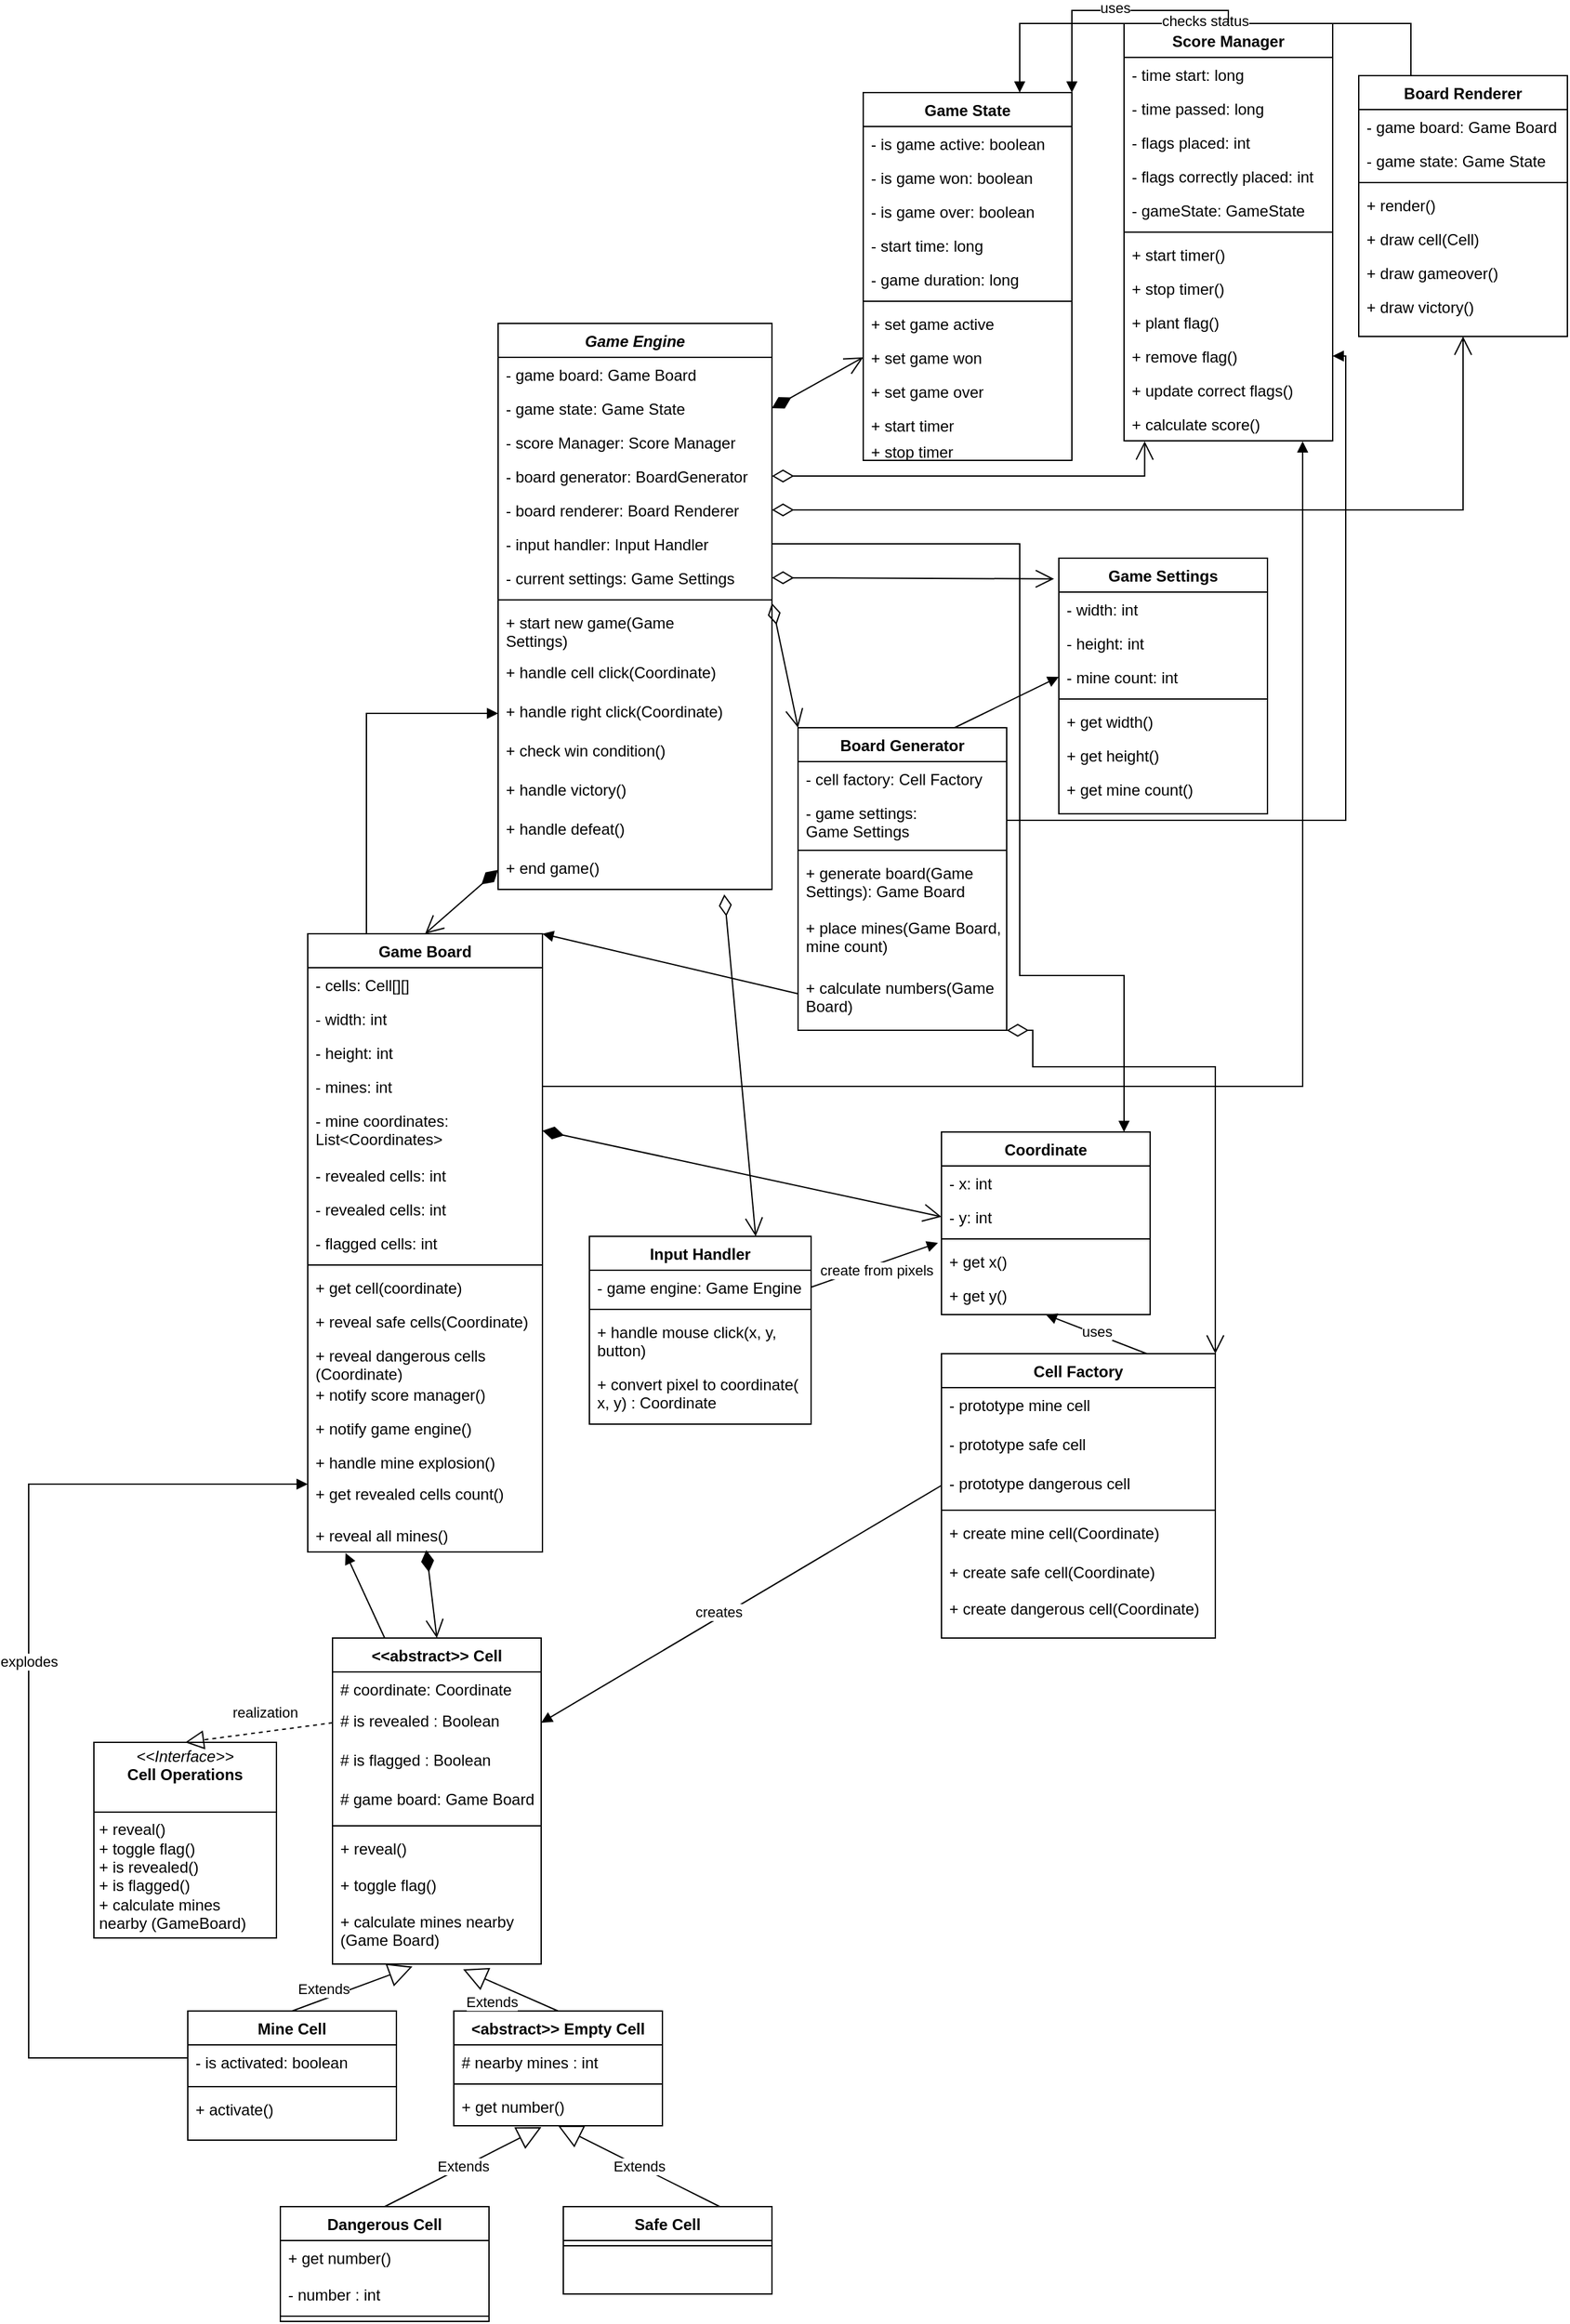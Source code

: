 <mxfile version="28.2.7">
  <diagram id="C5RBs43oDa-KdzZeNtuy" name="Page-1">
    <mxGraphModel dx="3153" dy="1767" grid="1" gridSize="10" guides="1" tooltips="1" connect="1" arrows="1" fold="1" page="1" pageScale="1" pageWidth="827" pageHeight="1169" background="#ffffff" math="0" shadow="0">
      <root>
        <mxCell id="WIyWlLk6GJQsqaUBKTNV-0" />
        <mxCell id="WIyWlLk6GJQsqaUBKTNV-1" parent="WIyWlLk6GJQsqaUBKTNV-0" />
        <mxCell id="zkfFHV4jXpPFQw0GAbJ--0" value="Game Engine" style="swimlane;fontStyle=3;align=center;verticalAlign=top;childLayout=stackLayout;horizontal=1;startSize=26;horizontalStack=0;resizeParent=1;resizeLast=0;collapsible=1;marginBottom=0;rounded=0;shadow=0;strokeWidth=1;" parent="WIyWlLk6GJQsqaUBKTNV-1" vertex="1">
          <mxGeometry x="380" y="370" width="210" height="434" as="geometry">
            <mxRectangle x="230" y="140" width="160" height="26" as="alternateBounds" />
          </mxGeometry>
        </mxCell>
        <mxCell id="zkfFHV4jXpPFQw0GAbJ--1" value="- game board: Game Board" style="text;align=left;verticalAlign=top;spacingLeft=4;spacingRight=4;overflow=hidden;rotatable=0;points=[[0,0.5],[1,0.5]];portConstraint=eastwest;" parent="zkfFHV4jXpPFQw0GAbJ--0" vertex="1">
          <mxGeometry y="26" width="210" height="26" as="geometry" />
        </mxCell>
        <mxCell id="zkfFHV4jXpPFQw0GAbJ--2" value="- game state: Game State" style="text;align=left;verticalAlign=top;spacingLeft=4;spacingRight=4;overflow=hidden;rotatable=0;points=[[0,0.5],[1,0.5]];portConstraint=eastwest;rounded=0;shadow=0;html=0;" parent="zkfFHV4jXpPFQw0GAbJ--0" vertex="1">
          <mxGeometry y="52" width="210" height="26" as="geometry" />
        </mxCell>
        <mxCell id="zkfFHV4jXpPFQw0GAbJ--3" value="- score Manager: Score Manager" style="text;align=left;verticalAlign=top;spacingLeft=4;spacingRight=4;overflow=hidden;rotatable=0;points=[[0,0.5],[1,0.5]];portConstraint=eastwest;rounded=0;shadow=0;html=0;" parent="zkfFHV4jXpPFQw0GAbJ--0" vertex="1">
          <mxGeometry y="78" width="210" height="26" as="geometry" />
        </mxCell>
        <mxCell id="9S8VT6qx1uZMwdPPaOd9-215" value="- board generator: BoardGenerator" style="text;align=left;verticalAlign=top;spacingLeft=4;spacingRight=4;overflow=hidden;rotatable=0;points=[[0,0.5],[1,0.5]];portConstraint=eastwest;rounded=0;shadow=0;html=0;" vertex="1" parent="zkfFHV4jXpPFQw0GAbJ--0">
          <mxGeometry y="104" width="210" height="26" as="geometry" />
        </mxCell>
        <mxCell id="9S8VT6qx1uZMwdPPaOd9-127" value="- board renderer: Board Renderer" style="text;align=left;verticalAlign=top;spacingLeft=4;spacingRight=4;overflow=hidden;rotatable=0;points=[[0,0.5],[1,0.5]];portConstraint=eastwest;rounded=0;shadow=0;html=0;" vertex="1" parent="zkfFHV4jXpPFQw0GAbJ--0">
          <mxGeometry y="130" width="210" height="26" as="geometry" />
        </mxCell>
        <mxCell id="9S8VT6qx1uZMwdPPaOd9-128" value="- input handler: Input Handler" style="text;align=left;verticalAlign=top;spacingLeft=4;spacingRight=4;overflow=hidden;rotatable=0;points=[[0,0.5],[1,0.5]];portConstraint=eastwest;rounded=0;shadow=0;html=0;" vertex="1" parent="zkfFHV4jXpPFQw0GAbJ--0">
          <mxGeometry y="156" width="210" height="26" as="geometry" />
        </mxCell>
        <mxCell id="9S8VT6qx1uZMwdPPaOd9-234" value="- current settings: Game Settings" style="text;align=left;verticalAlign=top;spacingLeft=4;spacingRight=4;overflow=hidden;rotatable=0;points=[[0,0.5],[1,0.5]];portConstraint=eastwest;rounded=0;shadow=0;html=0;" vertex="1" parent="zkfFHV4jXpPFQw0GAbJ--0">
          <mxGeometry y="182" width="210" height="26" as="geometry" />
        </mxCell>
        <mxCell id="zkfFHV4jXpPFQw0GAbJ--4" value="" style="line;html=1;strokeWidth=1;align=left;verticalAlign=middle;spacingTop=-1;spacingLeft=3;spacingRight=3;rotatable=0;labelPosition=right;points=[];portConstraint=eastwest;" parent="zkfFHV4jXpPFQw0GAbJ--0" vertex="1">
          <mxGeometry y="208" width="210" height="8" as="geometry" />
        </mxCell>
        <mxCell id="zkfFHV4jXpPFQw0GAbJ--5" value="+ start new game(Game &#xa;Settings)" style="text;align=left;verticalAlign=top;spacingLeft=4;spacingRight=4;overflow=hidden;rotatable=0;points=[[0,0.5],[1,0.5]];portConstraint=eastwest;" parent="zkfFHV4jXpPFQw0GAbJ--0" vertex="1">
          <mxGeometry y="216" width="210" height="38" as="geometry" />
        </mxCell>
        <mxCell id="9S8VT6qx1uZMwdPPaOd9-124" value="+ handle cell click(Coordinate)" style="text;align=left;verticalAlign=top;spacingLeft=4;spacingRight=4;overflow=hidden;rotatable=0;points=[[0,0.5],[1,0.5]];portConstraint=eastwest;" vertex="1" parent="zkfFHV4jXpPFQw0GAbJ--0">
          <mxGeometry y="254" width="210" height="30" as="geometry" />
        </mxCell>
        <mxCell id="9S8VT6qx1uZMwdPPaOd9-125" value="+ handle right click(Coordinate)" style="text;align=left;verticalAlign=top;spacingLeft=4;spacingRight=4;overflow=hidden;rotatable=0;points=[[0,0.5],[1,0.5]];portConstraint=eastwest;" vertex="1" parent="zkfFHV4jXpPFQw0GAbJ--0">
          <mxGeometry y="284" width="210" height="30" as="geometry" />
        </mxCell>
        <mxCell id="9S8VT6qx1uZMwdPPaOd9-264" value="+ check win condition()" style="text;align=left;verticalAlign=top;spacingLeft=4;spacingRight=4;overflow=hidden;rotatable=0;points=[[0,0.5],[1,0.5]];portConstraint=eastwest;" vertex="1" parent="zkfFHV4jXpPFQw0GAbJ--0">
          <mxGeometry y="314" width="210" height="30" as="geometry" />
        </mxCell>
        <mxCell id="9S8VT6qx1uZMwdPPaOd9-265" value="+ handle victory()" style="text;align=left;verticalAlign=top;spacingLeft=4;spacingRight=4;overflow=hidden;rotatable=0;points=[[0,0.5],[1,0.5]];portConstraint=eastwest;" vertex="1" parent="zkfFHV4jXpPFQw0GAbJ--0">
          <mxGeometry y="344" width="210" height="30" as="geometry" />
        </mxCell>
        <mxCell id="9S8VT6qx1uZMwdPPaOd9-266" value="+ handle defeat()" style="text;align=left;verticalAlign=top;spacingLeft=4;spacingRight=4;overflow=hidden;rotatable=0;points=[[0,0.5],[1,0.5]];portConstraint=eastwest;" vertex="1" parent="zkfFHV4jXpPFQw0GAbJ--0">
          <mxGeometry y="374" width="210" height="30" as="geometry" />
        </mxCell>
        <mxCell id="9S8VT6qx1uZMwdPPaOd9-126" value="+ end game()" style="text;align=left;verticalAlign=top;spacingLeft=4;spacingRight=4;overflow=hidden;rotatable=0;points=[[0,0.5],[1,0.5]];portConstraint=eastwest;" vertex="1" parent="zkfFHV4jXpPFQw0GAbJ--0">
          <mxGeometry y="404" width="210" height="30" as="geometry" />
        </mxCell>
        <mxCell id="zkfFHV4jXpPFQw0GAbJ--6" value="&lt;&lt;abstract&gt;&gt; Cell" style="swimlane;fontStyle=1;align=center;verticalAlign=top;childLayout=stackLayout;horizontal=1;startSize=26;horizontalStack=0;resizeParent=1;resizeLast=0;collapsible=1;marginBottom=0;rounded=0;shadow=0;strokeWidth=1;" parent="WIyWlLk6GJQsqaUBKTNV-1" vertex="1">
          <mxGeometry x="253" y="1378" width="160" height="250" as="geometry">
            <mxRectangle x="130" y="380" width="160" height="26" as="alternateBounds" />
          </mxGeometry>
        </mxCell>
        <mxCell id="zkfFHV4jXpPFQw0GAbJ--7" value="# coordinate: Coordinate" style="text;align=left;verticalAlign=top;spacingLeft=4;spacingRight=4;overflow=hidden;rotatable=0;points=[[0,0.5],[1,0.5]];portConstraint=eastwest;" parent="zkfFHV4jXpPFQw0GAbJ--6" vertex="1">
          <mxGeometry y="26" width="160" height="24" as="geometry" />
        </mxCell>
        <mxCell id="zkfFHV4jXpPFQw0GAbJ--8" value="# is revealed : Boolean" style="text;align=left;verticalAlign=top;spacingLeft=4;spacingRight=4;overflow=hidden;rotatable=0;points=[[0,0.5],[1,0.5]];portConstraint=eastwest;rounded=0;shadow=0;html=0;" parent="zkfFHV4jXpPFQw0GAbJ--6" vertex="1">
          <mxGeometry y="50" width="160" height="30" as="geometry" />
        </mxCell>
        <mxCell id="9S8VT6qx1uZMwdPPaOd9-115" value="# is flagged : Boolean" style="text;align=left;verticalAlign=top;spacingLeft=4;spacingRight=4;overflow=hidden;rotatable=0;points=[[0,0.5],[1,0.5]];portConstraint=eastwest;rounded=0;shadow=0;html=0;" vertex="1" parent="zkfFHV4jXpPFQw0GAbJ--6">
          <mxGeometry y="80" width="160" height="30" as="geometry" />
        </mxCell>
        <mxCell id="9S8VT6qx1uZMwdPPaOd9-242" value="# game board: Game Board " style="text;align=left;verticalAlign=top;spacingLeft=4;spacingRight=4;overflow=hidden;rotatable=0;points=[[0,0.5],[1,0.5]];portConstraint=eastwest;rounded=0;shadow=0;html=0;" vertex="1" parent="zkfFHV4jXpPFQw0GAbJ--6">
          <mxGeometry y="110" width="160" height="30" as="geometry" />
        </mxCell>
        <mxCell id="zkfFHV4jXpPFQw0GAbJ--9" value="" style="line;html=1;strokeWidth=1;align=left;verticalAlign=middle;spacingTop=-1;spacingLeft=3;spacingRight=3;rotatable=0;labelPosition=right;points=[];portConstraint=eastwest;" parent="zkfFHV4jXpPFQw0GAbJ--6" vertex="1">
          <mxGeometry y="140" width="160" height="8" as="geometry" />
        </mxCell>
        <mxCell id="zkfFHV4jXpPFQw0GAbJ--11" value="+ reveal()" style="text;align=left;verticalAlign=top;spacingLeft=4;spacingRight=4;overflow=hidden;rotatable=0;points=[[0,0.5],[1,0.5]];portConstraint=eastwest;" parent="zkfFHV4jXpPFQw0GAbJ--6" vertex="1">
          <mxGeometry y="148" width="160" height="28" as="geometry" />
        </mxCell>
        <mxCell id="9S8VT6qx1uZMwdPPaOd9-116" value="+ toggle flag()" style="text;align=left;verticalAlign=top;spacingLeft=4;spacingRight=4;overflow=hidden;rotatable=0;points=[[0,0.5],[1,0.5]];portConstraint=eastwest;" vertex="1" parent="zkfFHV4jXpPFQw0GAbJ--6">
          <mxGeometry y="176" width="160" height="28" as="geometry" />
        </mxCell>
        <mxCell id="9S8VT6qx1uZMwdPPaOd9-117" value="+ calculate mines nearby&#xa;(Game Board)" style="text;align=left;verticalAlign=top;spacingLeft=4;spacingRight=4;overflow=hidden;rotatable=0;points=[[0,0.5],[1,0.5]];portConstraint=eastwest;" vertex="1" parent="zkfFHV4jXpPFQw0GAbJ--6">
          <mxGeometry y="204" width="160" height="46" as="geometry" />
        </mxCell>
        <mxCell id="zkfFHV4jXpPFQw0GAbJ--13" value="&lt;abstract&gt;&gt; Empty Cell" style="swimlane;fontStyle=1;align=center;verticalAlign=top;childLayout=stackLayout;horizontal=1;startSize=26;horizontalStack=0;resizeParent=1;resizeLast=0;collapsible=1;marginBottom=0;rounded=0;shadow=0;strokeWidth=1;" parent="WIyWlLk6GJQsqaUBKTNV-1" vertex="1">
          <mxGeometry x="346" y="1664" width="160" height="88" as="geometry">
            <mxRectangle x="340" y="380" width="170" height="26" as="alternateBounds" />
          </mxGeometry>
        </mxCell>
        <mxCell id="zkfFHV4jXpPFQw0GAbJ--14" value="# nearby mines : int" style="text;align=left;verticalAlign=top;spacingLeft=4;spacingRight=4;overflow=hidden;rotatable=0;points=[[0,0.5],[1,0.5]];portConstraint=eastwest;" parent="zkfFHV4jXpPFQw0GAbJ--13" vertex="1">
          <mxGeometry y="26" width="160" height="26" as="geometry" />
        </mxCell>
        <mxCell id="zkfFHV4jXpPFQw0GAbJ--15" value="" style="line;html=1;strokeWidth=1;align=left;verticalAlign=middle;spacingTop=-1;spacingLeft=3;spacingRight=3;rotatable=0;labelPosition=right;points=[];portConstraint=eastwest;" parent="zkfFHV4jXpPFQw0GAbJ--13" vertex="1">
          <mxGeometry y="52" width="160" height="8" as="geometry" />
        </mxCell>
        <mxCell id="9S8VT6qx1uZMwdPPaOd9-250" value="+ get number()" style="text;align=left;verticalAlign=top;spacingLeft=4;spacingRight=4;overflow=hidden;rotatable=0;points=[[0,0.5],[1,0.5]];portConstraint=eastwest;" vertex="1" parent="zkfFHV4jXpPFQw0GAbJ--13">
          <mxGeometry y="60" width="160" height="28" as="geometry" />
        </mxCell>
        <mxCell id="zkfFHV4jXpPFQw0GAbJ--17" value="Game Board" style="swimlane;fontStyle=1;align=center;verticalAlign=top;childLayout=stackLayout;horizontal=1;startSize=26;horizontalStack=0;resizeParent=1;resizeLast=0;collapsible=1;marginBottom=0;rounded=0;shadow=0;strokeWidth=1;" parent="WIyWlLk6GJQsqaUBKTNV-1" vertex="1">
          <mxGeometry x="234" y="838" width="180" height="474" as="geometry">
            <mxRectangle x="550" y="140" width="160" height="26" as="alternateBounds" />
          </mxGeometry>
        </mxCell>
        <mxCell id="zkfFHV4jXpPFQw0GAbJ--18" value="- cells: Cell[][]" style="text;align=left;verticalAlign=top;spacingLeft=4;spacingRight=4;overflow=hidden;rotatable=0;points=[[0,0.5],[1,0.5]];portConstraint=eastwest;" parent="zkfFHV4jXpPFQw0GAbJ--17" vertex="1">
          <mxGeometry y="26" width="180" height="26" as="geometry" />
        </mxCell>
        <mxCell id="zkfFHV4jXpPFQw0GAbJ--19" value="- width: int" style="text;align=left;verticalAlign=top;spacingLeft=4;spacingRight=4;overflow=hidden;rotatable=0;points=[[0,0.5],[1,0.5]];portConstraint=eastwest;rounded=0;shadow=0;html=0;" parent="zkfFHV4jXpPFQw0GAbJ--17" vertex="1">
          <mxGeometry y="52" width="180" height="26" as="geometry" />
        </mxCell>
        <mxCell id="zkfFHV4jXpPFQw0GAbJ--20" value="- height: int" style="text;align=left;verticalAlign=top;spacingLeft=4;spacingRight=4;overflow=hidden;rotatable=0;points=[[0,0.5],[1,0.5]];portConstraint=eastwest;rounded=0;shadow=0;html=0;" parent="zkfFHV4jXpPFQw0GAbJ--17" vertex="1">
          <mxGeometry y="78" width="180" height="26" as="geometry" />
        </mxCell>
        <mxCell id="zkfFHV4jXpPFQw0GAbJ--25" value="- mines: int" style="text;align=left;verticalAlign=top;spacingLeft=4;spacingRight=4;overflow=hidden;rotatable=0;points=[[0,0.5],[1,0.5]];portConstraint=eastwest;" parent="zkfFHV4jXpPFQw0GAbJ--17" vertex="1">
          <mxGeometry y="104" width="180" height="26" as="geometry" />
        </mxCell>
        <mxCell id="9S8VT6qx1uZMwdPPaOd9-240" value="- mine coordinates: &#xa;List&lt;Coordinates&gt;" style="text;align=left;verticalAlign=top;spacingLeft=4;spacingRight=4;overflow=hidden;rotatable=0;points=[[0,0.5],[1,0.5]];portConstraint=eastwest;" vertex="1" parent="zkfFHV4jXpPFQw0GAbJ--17">
          <mxGeometry y="130" width="180" height="42" as="geometry" />
        </mxCell>
        <mxCell id="9S8VT6qx1uZMwdPPaOd9-239" value="- revealed cells: int" style="text;align=left;verticalAlign=top;spacingLeft=4;spacingRight=4;overflow=hidden;rotatable=0;points=[[0,0.5],[1,0.5]];portConstraint=eastwest;rounded=0;shadow=0;html=0;" vertex="1" parent="zkfFHV4jXpPFQw0GAbJ--17">
          <mxGeometry y="172" width="180" height="26" as="geometry" />
        </mxCell>
        <mxCell id="9S8VT6qx1uZMwdPPaOd9-213" value="- revealed cells: int" style="text;align=left;verticalAlign=top;spacingLeft=4;spacingRight=4;overflow=hidden;rotatable=0;points=[[0,0.5],[1,0.5]];portConstraint=eastwest;rounded=0;shadow=0;html=0;" vertex="1" parent="zkfFHV4jXpPFQw0GAbJ--17">
          <mxGeometry y="198" width="180" height="26" as="geometry" />
        </mxCell>
        <mxCell id="9S8VT6qx1uZMwdPPaOd9-214" value="- flagged cells: int" style="text;align=left;verticalAlign=top;spacingLeft=4;spacingRight=4;overflow=hidden;rotatable=0;points=[[0,0.5],[1,0.5]];portConstraint=eastwest;rounded=0;shadow=0;html=0;" vertex="1" parent="zkfFHV4jXpPFQw0GAbJ--17">
          <mxGeometry y="224" width="180" height="26" as="geometry" />
        </mxCell>
        <mxCell id="zkfFHV4jXpPFQw0GAbJ--23" value="" style="line;html=1;strokeWidth=1;align=left;verticalAlign=middle;spacingTop=-1;spacingLeft=3;spacingRight=3;rotatable=0;labelPosition=right;points=[];portConstraint=eastwest;" parent="zkfFHV4jXpPFQw0GAbJ--17" vertex="1">
          <mxGeometry y="250" width="180" height="8" as="geometry" />
        </mxCell>
        <mxCell id="zkfFHV4jXpPFQw0GAbJ--22" value="+ get cell(coordinate)" style="text;align=left;verticalAlign=top;spacingLeft=4;spacingRight=4;overflow=hidden;rotatable=0;points=[[0,0.5],[1,0.5]];portConstraint=eastwest;rounded=0;shadow=0;html=0;" parent="zkfFHV4jXpPFQw0GAbJ--17" vertex="1">
          <mxGeometry y="258" width="180" height="26" as="geometry" />
        </mxCell>
        <mxCell id="9S8VT6qx1uZMwdPPaOd9-241" value="+ reveal safe cells(Coordinate)" style="text;align=left;verticalAlign=top;spacingLeft=4;spacingRight=4;overflow=hidden;rotatable=0;points=[[0,0.5],[1,0.5]];portConstraint=eastwest;" vertex="1" parent="zkfFHV4jXpPFQw0GAbJ--17">
          <mxGeometry y="284" width="180" height="26" as="geometry" />
        </mxCell>
        <mxCell id="9S8VT6qx1uZMwdPPaOd9-255" value="+ reveal dangerous cells&#xa;(Coordinate)" style="text;align=left;verticalAlign=top;spacingLeft=4;spacingRight=4;overflow=hidden;rotatable=0;points=[[0,0.5],[1,0.5]];portConstraint=eastwest;" vertex="1" parent="zkfFHV4jXpPFQw0GAbJ--17">
          <mxGeometry y="310" width="180" height="30" as="geometry" />
        </mxCell>
        <mxCell id="9S8VT6qx1uZMwdPPaOd9-267" value="+ notify score manager()" style="text;align=left;verticalAlign=top;spacingLeft=4;spacingRight=4;overflow=hidden;rotatable=0;points=[[0,0.5],[1,0.5]];portConstraint=eastwest;rounded=0;shadow=0;html=0;" vertex="1" parent="zkfFHV4jXpPFQw0GAbJ--17">
          <mxGeometry y="340" width="180" height="26" as="geometry" />
        </mxCell>
        <mxCell id="9S8VT6qx1uZMwdPPaOd9-268" value="+ notify game engine()" style="text;align=left;verticalAlign=top;spacingLeft=4;spacingRight=4;overflow=hidden;rotatable=0;points=[[0,0.5],[1,0.5]];portConstraint=eastwest;rounded=0;shadow=0;html=0;" vertex="1" parent="zkfFHV4jXpPFQw0GAbJ--17">
          <mxGeometry y="366" width="180" height="26" as="geometry" />
        </mxCell>
        <mxCell id="9S8VT6qx1uZMwdPPaOd9-256" value="+ handle mine explosion()" style="text;align=left;verticalAlign=top;spacingLeft=4;spacingRight=4;overflow=hidden;rotatable=0;points=[[0,0.5],[1,0.5]];portConstraint=eastwest;" vertex="1" parent="zkfFHV4jXpPFQw0GAbJ--17">
          <mxGeometry y="392" width="180" height="24" as="geometry" />
        </mxCell>
        <mxCell id="9S8VT6qx1uZMwdPPaOd9-262" value="+ get revealed cells count()" style="text;align=left;verticalAlign=top;spacingLeft=4;spacingRight=4;overflow=hidden;rotatable=0;points=[[0,0.5],[1,0.5]];portConstraint=eastwest;" vertex="1" parent="zkfFHV4jXpPFQw0GAbJ--17">
          <mxGeometry y="416" width="180" height="32" as="geometry" />
        </mxCell>
        <mxCell id="zkfFHV4jXpPFQw0GAbJ--21" value="+ reveal all mines()" style="text;align=left;verticalAlign=top;spacingLeft=4;spacingRight=4;overflow=hidden;rotatable=0;points=[[0,0.5],[1,0.5]];portConstraint=eastwest;rounded=0;shadow=0;html=0;" parent="zkfFHV4jXpPFQw0GAbJ--17" vertex="1">
          <mxGeometry y="448" width="180" height="26" as="geometry" />
        </mxCell>
        <mxCell id="9S8VT6qx1uZMwdPPaOd9-1" value="Dangerous Cell" style="swimlane;fontStyle=1;align=center;verticalAlign=top;childLayout=stackLayout;horizontal=1;startSize=26;horizontalStack=0;resizeParent=1;resizeLast=0;collapsible=1;marginBottom=0;rounded=0;shadow=0;strokeWidth=1;" vertex="1" parent="WIyWlLk6GJQsqaUBKTNV-1">
          <mxGeometry x="213" y="1814" width="160" height="88" as="geometry">
            <mxRectangle x="340" y="380" width="170" height="26" as="alternateBounds" />
          </mxGeometry>
        </mxCell>
        <mxCell id="9S8VT6qx1uZMwdPPaOd9-122" value="+ get number()" style="text;align=left;verticalAlign=top;spacingLeft=4;spacingRight=4;overflow=hidden;rotatable=0;points=[[0,0.5],[1,0.5]];portConstraint=eastwest;" vertex="1" parent="9S8VT6qx1uZMwdPPaOd9-1">
          <mxGeometry y="26" width="160" height="28" as="geometry" />
        </mxCell>
        <mxCell id="9S8VT6qx1uZMwdPPaOd9-2" value="- number : int" style="text;align=left;verticalAlign=top;spacingLeft=4;spacingRight=4;overflow=hidden;rotatable=0;points=[[0,0.5],[1,0.5]];portConstraint=eastwest;" vertex="1" parent="9S8VT6qx1uZMwdPPaOd9-1">
          <mxGeometry y="54" width="160" height="26" as="geometry" />
        </mxCell>
        <mxCell id="9S8VT6qx1uZMwdPPaOd9-3" value="" style="line;html=1;strokeWidth=1;align=left;verticalAlign=middle;spacingTop=-1;spacingLeft=3;spacingRight=3;rotatable=0;labelPosition=right;points=[];portConstraint=eastwest;" vertex="1" parent="9S8VT6qx1uZMwdPPaOd9-1">
          <mxGeometry y="80" width="160" height="8" as="geometry" />
        </mxCell>
        <mxCell id="9S8VT6qx1uZMwdPPaOd9-4" value="Mine Cell" style="swimlane;fontStyle=1;align=center;verticalAlign=top;childLayout=stackLayout;horizontal=1;startSize=26;horizontalStack=0;resizeParent=1;resizeLast=0;collapsible=1;marginBottom=0;rounded=0;shadow=0;strokeWidth=1;" vertex="1" parent="WIyWlLk6GJQsqaUBKTNV-1">
          <mxGeometry x="142" y="1664" width="160" height="99" as="geometry">
            <mxRectangle x="340" y="380" width="170" height="26" as="alternateBounds" />
          </mxGeometry>
        </mxCell>
        <mxCell id="9S8VT6qx1uZMwdPPaOd9-212" value="- is activated: boolean" style="text;align=left;verticalAlign=top;spacingLeft=4;spacingRight=4;overflow=hidden;rotatable=0;points=[[0,0.5],[1,0.5]];portConstraint=eastwest;" vertex="1" parent="9S8VT6qx1uZMwdPPaOd9-4">
          <mxGeometry y="26" width="160" height="28" as="geometry" />
        </mxCell>
        <mxCell id="9S8VT6qx1uZMwdPPaOd9-6" value="" style="line;html=1;strokeWidth=1;align=left;verticalAlign=middle;spacingTop=-1;spacingLeft=3;spacingRight=3;rotatable=0;labelPosition=right;points=[];portConstraint=eastwest;" vertex="1" parent="9S8VT6qx1uZMwdPPaOd9-4">
          <mxGeometry y="54" width="160" height="8" as="geometry" />
        </mxCell>
        <mxCell id="9S8VT6qx1uZMwdPPaOd9-243" value="+ activate()" style="text;align=left;verticalAlign=top;spacingLeft=4;spacingRight=4;overflow=hidden;rotatable=0;points=[[0,0.5],[1,0.5]];portConstraint=eastwest;" vertex="1" parent="9S8VT6qx1uZMwdPPaOd9-4">
          <mxGeometry y="62" width="160" height="28" as="geometry" />
        </mxCell>
        <mxCell id="9S8VT6qx1uZMwdPPaOd9-19" value="Game Settings" style="swimlane;fontStyle=1;align=center;verticalAlign=top;childLayout=stackLayout;horizontal=1;startSize=26;horizontalStack=0;resizeParent=1;resizeLast=0;collapsible=1;marginBottom=0;rounded=0;shadow=0;strokeWidth=1;" vertex="1" parent="WIyWlLk6GJQsqaUBKTNV-1">
          <mxGeometry x="810" y="550" width="160" height="196" as="geometry">
            <mxRectangle x="550" y="140" width="160" height="26" as="alternateBounds" />
          </mxGeometry>
        </mxCell>
        <mxCell id="9S8VT6qx1uZMwdPPaOd9-21" value="- width: int" style="text;align=left;verticalAlign=top;spacingLeft=4;spacingRight=4;overflow=hidden;rotatable=0;points=[[0,0.5],[1,0.5]];portConstraint=eastwest;rounded=0;shadow=0;html=0;" vertex="1" parent="9S8VT6qx1uZMwdPPaOd9-19">
          <mxGeometry y="26" width="160" height="26" as="geometry" />
        </mxCell>
        <mxCell id="9S8VT6qx1uZMwdPPaOd9-22" value="- height: int" style="text;align=left;verticalAlign=top;spacingLeft=4;spacingRight=4;overflow=hidden;rotatable=0;points=[[0,0.5],[1,0.5]];portConstraint=eastwest;rounded=0;shadow=0;html=0;" vertex="1" parent="9S8VT6qx1uZMwdPPaOd9-19">
          <mxGeometry y="52" width="160" height="26" as="geometry" />
        </mxCell>
        <mxCell id="9S8VT6qx1uZMwdPPaOd9-23" value="- mine count: int" style="text;align=left;verticalAlign=top;spacingLeft=4;spacingRight=4;overflow=hidden;rotatable=0;points=[[0,0.5],[1,0.5]];portConstraint=eastwest;rounded=0;shadow=0;html=0;" vertex="1" parent="9S8VT6qx1uZMwdPPaOd9-19">
          <mxGeometry y="78" width="160" height="26" as="geometry" />
        </mxCell>
        <mxCell id="9S8VT6qx1uZMwdPPaOd9-25" value="" style="line;html=1;strokeWidth=1;align=left;verticalAlign=middle;spacingTop=-1;spacingLeft=3;spacingRight=3;rotatable=0;labelPosition=right;points=[];portConstraint=eastwest;" vertex="1" parent="9S8VT6qx1uZMwdPPaOd9-19">
          <mxGeometry y="104" width="160" height="8" as="geometry" />
        </mxCell>
        <mxCell id="9S8VT6qx1uZMwdPPaOd9-24" value="+ get width()" style="text;align=left;verticalAlign=top;spacingLeft=4;spacingRight=4;overflow=hidden;rotatable=0;points=[[0,0.5],[1,0.5]];portConstraint=eastwest;rounded=0;shadow=0;html=0;" vertex="1" parent="9S8VT6qx1uZMwdPPaOd9-19">
          <mxGeometry y="112" width="160" height="26" as="geometry" />
        </mxCell>
        <mxCell id="9S8VT6qx1uZMwdPPaOd9-26" value="+ get height()" style="text;align=left;verticalAlign=top;spacingLeft=4;spacingRight=4;overflow=hidden;rotatable=0;points=[[0,0.5],[1,0.5]];portConstraint=eastwest;" vertex="1" parent="9S8VT6qx1uZMwdPPaOd9-19">
          <mxGeometry y="138" width="160" height="26" as="geometry" />
        </mxCell>
        <mxCell id="9S8VT6qx1uZMwdPPaOd9-27" value="+ get mine count()" style="text;align=left;verticalAlign=top;spacingLeft=4;spacingRight=4;overflow=hidden;rotatable=0;points=[[0,0.5],[1,0.5]];portConstraint=eastwest;" vertex="1" parent="9S8VT6qx1uZMwdPPaOd9-19">
          <mxGeometry y="164" width="160" height="26" as="geometry" />
        </mxCell>
        <mxCell id="9S8VT6qx1uZMwdPPaOd9-37" value="Score Manager" style="swimlane;fontStyle=1;align=center;verticalAlign=top;childLayout=stackLayout;horizontal=1;startSize=26;horizontalStack=0;resizeParent=1;resizeLast=0;collapsible=1;marginBottom=0;rounded=0;shadow=0;strokeWidth=1;" vertex="1" parent="WIyWlLk6GJQsqaUBKTNV-1">
          <mxGeometry x="860" y="140" width="160" height="320" as="geometry">
            <mxRectangle x="550" y="140" width="160" height="26" as="alternateBounds" />
          </mxGeometry>
        </mxCell>
        <mxCell id="9S8VT6qx1uZMwdPPaOd9-39" value="- time start: long" style="text;align=left;verticalAlign=top;spacingLeft=4;spacingRight=4;overflow=hidden;rotatable=0;points=[[0,0.5],[1,0.5]];portConstraint=eastwest;rounded=0;shadow=0;html=0;" vertex="1" parent="9S8VT6qx1uZMwdPPaOd9-37">
          <mxGeometry y="26" width="160" height="26" as="geometry" />
        </mxCell>
        <mxCell id="9S8VT6qx1uZMwdPPaOd9-41" value="- time passed: long" style="text;align=left;verticalAlign=top;spacingLeft=4;spacingRight=4;overflow=hidden;rotatable=0;points=[[0,0.5],[1,0.5]];portConstraint=eastwest;rounded=0;shadow=0;html=0;" vertex="1" parent="9S8VT6qx1uZMwdPPaOd9-37">
          <mxGeometry y="52" width="160" height="26" as="geometry" />
        </mxCell>
        <mxCell id="9S8VT6qx1uZMwdPPaOd9-40" value="- flags placed: int" style="text;align=left;verticalAlign=top;spacingLeft=4;spacingRight=4;overflow=hidden;rotatable=0;points=[[0,0.5],[1,0.5]];portConstraint=eastwest;rounded=0;shadow=0;html=0;" vertex="1" parent="9S8VT6qx1uZMwdPPaOd9-37">
          <mxGeometry y="78" width="160" height="26" as="geometry" />
        </mxCell>
        <mxCell id="9S8VT6qx1uZMwdPPaOd9-226" value="- flags correctly placed: int" style="text;align=left;verticalAlign=top;spacingLeft=4;spacingRight=4;overflow=hidden;rotatable=0;points=[[0,0.5],[1,0.5]];portConstraint=eastwest;rounded=0;shadow=0;html=0;" vertex="1" parent="9S8VT6qx1uZMwdPPaOd9-37">
          <mxGeometry y="104" width="160" height="26" as="geometry" />
        </mxCell>
        <mxCell id="9S8VT6qx1uZMwdPPaOd9-216" value="- gameState: GameState" style="text;align=left;verticalAlign=top;spacingLeft=4;spacingRight=4;overflow=hidden;rotatable=0;points=[[0,0.5],[1,0.5]];portConstraint=eastwest;rounded=0;shadow=0;html=0;" vertex="1" parent="9S8VT6qx1uZMwdPPaOd9-37">
          <mxGeometry y="130" width="160" height="26" as="geometry" />
        </mxCell>
        <mxCell id="9S8VT6qx1uZMwdPPaOd9-43" value="" style="line;html=1;strokeWidth=1;align=left;verticalAlign=middle;spacingTop=-1;spacingLeft=3;spacingRight=3;rotatable=0;labelPosition=right;points=[];portConstraint=eastwest;" vertex="1" parent="9S8VT6qx1uZMwdPPaOd9-37">
          <mxGeometry y="156" width="160" height="8" as="geometry" />
        </mxCell>
        <mxCell id="9S8VT6qx1uZMwdPPaOd9-42" value="+ start timer()" style="text;align=left;verticalAlign=top;spacingLeft=4;spacingRight=4;overflow=hidden;rotatable=0;points=[[0,0.5],[1,0.5]];portConstraint=eastwest;rounded=0;shadow=0;html=0;" vertex="1" parent="9S8VT6qx1uZMwdPPaOd9-37">
          <mxGeometry y="164" width="160" height="26" as="geometry" />
        </mxCell>
        <mxCell id="9S8VT6qx1uZMwdPPaOd9-44" value="+ stop timer()" style="text;align=left;verticalAlign=top;spacingLeft=4;spacingRight=4;overflow=hidden;rotatable=0;points=[[0,0.5],[1,0.5]];portConstraint=eastwest;" vertex="1" parent="9S8VT6qx1uZMwdPPaOd9-37">
          <mxGeometry y="190" width="160" height="26" as="geometry" />
        </mxCell>
        <mxCell id="9S8VT6qx1uZMwdPPaOd9-45" value="+ plant flag()" style="text;align=left;verticalAlign=top;spacingLeft=4;spacingRight=4;overflow=hidden;rotatable=0;points=[[0,0.5],[1,0.5]];portConstraint=eastwest;" vertex="1" parent="9S8VT6qx1uZMwdPPaOd9-37">
          <mxGeometry y="216" width="160" height="26" as="geometry" />
        </mxCell>
        <mxCell id="9S8VT6qx1uZMwdPPaOd9-129" value="+ remove flag()" style="text;align=left;verticalAlign=top;spacingLeft=4;spacingRight=4;overflow=hidden;rotatable=0;points=[[0,0.5],[1,0.5]];portConstraint=eastwest;" vertex="1" parent="9S8VT6qx1uZMwdPPaOd9-37">
          <mxGeometry y="242" width="160" height="26" as="geometry" />
        </mxCell>
        <mxCell id="9S8VT6qx1uZMwdPPaOd9-269" value="+ update correct flags()" style="text;align=left;verticalAlign=top;spacingLeft=4;spacingRight=4;overflow=hidden;rotatable=0;points=[[0,0.5],[1,0.5]];portConstraint=eastwest;" vertex="1" parent="9S8VT6qx1uZMwdPPaOd9-37">
          <mxGeometry y="268" width="160" height="26" as="geometry" />
        </mxCell>
        <mxCell id="9S8VT6qx1uZMwdPPaOd9-225" value="+ calculate score()" style="text;align=left;verticalAlign=top;spacingLeft=4;spacingRight=4;overflow=hidden;rotatable=0;points=[[0,0.5],[1,0.5]];portConstraint=eastwest;" vertex="1" parent="9S8VT6qx1uZMwdPPaOd9-37">
          <mxGeometry y="294" width="160" height="26" as="geometry" />
        </mxCell>
        <mxCell id="9S8VT6qx1uZMwdPPaOd9-46" value="Board Renderer" style="swimlane;fontStyle=1;align=center;verticalAlign=top;childLayout=stackLayout;horizontal=1;startSize=26;horizontalStack=0;resizeParent=1;resizeLast=0;collapsible=1;marginBottom=0;rounded=0;shadow=0;strokeWidth=1;" vertex="1" parent="WIyWlLk6GJQsqaUBKTNV-1">
          <mxGeometry x="1040" y="180" width="160" height="200" as="geometry">
            <mxRectangle x="550" y="140" width="160" height="26" as="alternateBounds" />
          </mxGeometry>
        </mxCell>
        <mxCell id="9S8VT6qx1uZMwdPPaOd9-47" value="- game board: Game Board" style="text;align=left;verticalAlign=top;spacingLeft=4;spacingRight=4;overflow=hidden;rotatable=0;points=[[0,0.5],[1,0.5]];portConstraint=eastwest;" vertex="1" parent="9S8VT6qx1uZMwdPPaOd9-46">
          <mxGeometry y="26" width="160" height="26" as="geometry" />
        </mxCell>
        <mxCell id="9S8VT6qx1uZMwdPPaOd9-48" value="- game state: Game State" style="text;align=left;verticalAlign=top;spacingLeft=4;spacingRight=4;overflow=hidden;rotatable=0;points=[[0,0.5],[1,0.5]];portConstraint=eastwest;rounded=0;shadow=0;html=0;" vertex="1" parent="9S8VT6qx1uZMwdPPaOd9-46">
          <mxGeometry y="52" width="160" height="26" as="geometry" />
        </mxCell>
        <mxCell id="9S8VT6qx1uZMwdPPaOd9-52" value="" style="line;html=1;strokeWidth=1;align=left;verticalAlign=middle;spacingTop=-1;spacingLeft=3;spacingRight=3;rotatable=0;labelPosition=right;points=[];portConstraint=eastwest;" vertex="1" parent="9S8VT6qx1uZMwdPPaOd9-46">
          <mxGeometry y="78" width="160" height="8" as="geometry" />
        </mxCell>
        <mxCell id="9S8VT6qx1uZMwdPPaOd9-50" value="+ render()" style="text;align=left;verticalAlign=top;spacingLeft=4;spacingRight=4;overflow=hidden;rotatable=0;points=[[0,0.5],[1,0.5]];portConstraint=eastwest;rounded=0;shadow=0;html=0;" vertex="1" parent="9S8VT6qx1uZMwdPPaOd9-46">
          <mxGeometry y="86" width="160" height="26" as="geometry" />
        </mxCell>
        <mxCell id="9S8VT6qx1uZMwdPPaOd9-49" value="+ draw cell(Cell)" style="text;align=left;verticalAlign=top;spacingLeft=4;spacingRight=4;overflow=hidden;rotatable=0;points=[[0,0.5],[1,0.5]];portConstraint=eastwest;rounded=0;shadow=0;html=0;" vertex="1" parent="9S8VT6qx1uZMwdPPaOd9-46">
          <mxGeometry y="112" width="160" height="26" as="geometry" />
        </mxCell>
        <mxCell id="9S8VT6qx1uZMwdPPaOd9-53" value="+ draw gameover()" style="text;align=left;verticalAlign=top;spacingLeft=4;spacingRight=4;overflow=hidden;rotatable=0;points=[[0,0.5],[1,0.5]];portConstraint=eastwest;" vertex="1" parent="9S8VT6qx1uZMwdPPaOd9-46">
          <mxGeometry y="138" width="160" height="26" as="geometry" />
        </mxCell>
        <mxCell id="9S8VT6qx1uZMwdPPaOd9-54" value="+ draw victory()" style="text;align=left;verticalAlign=top;spacingLeft=4;spacingRight=4;overflow=hidden;rotatable=0;points=[[0,0.5],[1,0.5]];portConstraint=eastwest;" vertex="1" parent="9S8VT6qx1uZMwdPPaOd9-46">
          <mxGeometry y="164" width="160" height="26" as="geometry" />
        </mxCell>
        <mxCell id="9S8VT6qx1uZMwdPPaOd9-55" value="Input Handler" style="swimlane;fontStyle=1;align=center;verticalAlign=top;childLayout=stackLayout;horizontal=1;startSize=26;horizontalStack=0;resizeParent=1;resizeLast=0;collapsible=1;marginBottom=0;rounded=0;shadow=0;strokeWidth=1;" vertex="1" parent="WIyWlLk6GJQsqaUBKTNV-1">
          <mxGeometry x="450" y="1070" width="170" height="144" as="geometry">
            <mxRectangle x="550" y="140" width="160" height="26" as="alternateBounds" />
          </mxGeometry>
        </mxCell>
        <mxCell id="9S8VT6qx1uZMwdPPaOd9-56" value="- game engine: Game Engine" style="text;align=left;verticalAlign=top;spacingLeft=4;spacingRight=4;overflow=hidden;rotatable=0;points=[[0,0.5],[1,0.5]];portConstraint=eastwest;" vertex="1" parent="9S8VT6qx1uZMwdPPaOd9-55">
          <mxGeometry y="26" width="170" height="26" as="geometry" />
        </mxCell>
        <mxCell id="9S8VT6qx1uZMwdPPaOd9-61" value="" style="line;html=1;strokeWidth=1;align=left;verticalAlign=middle;spacingTop=-1;spacingLeft=3;spacingRight=3;rotatable=0;labelPosition=right;points=[];portConstraint=eastwest;" vertex="1" parent="9S8VT6qx1uZMwdPPaOd9-55">
          <mxGeometry y="52" width="170" height="8" as="geometry" />
        </mxCell>
        <mxCell id="9S8VT6qx1uZMwdPPaOd9-60" value="+ handle mouse click(x, y, &#xa;button)" style="text;align=left;verticalAlign=top;spacingLeft=4;spacingRight=4;overflow=hidden;rotatable=0;points=[[0,0.5],[1,0.5]];portConstraint=eastwest;rounded=0;shadow=0;html=0;" vertex="1" parent="9S8VT6qx1uZMwdPPaOd9-55">
          <mxGeometry y="60" width="170" height="40" as="geometry" />
        </mxCell>
        <mxCell id="9S8VT6qx1uZMwdPPaOd9-59" value="+ convert pixel to coordinate(&#xa;x, y) : Coordinate" style="text;align=left;verticalAlign=top;spacingLeft=4;spacingRight=4;overflow=hidden;rotatable=0;points=[[0,0.5],[1,0.5]];portConstraint=eastwest;rounded=0;shadow=0;html=0;" vertex="1" parent="9S8VT6qx1uZMwdPPaOd9-55">
          <mxGeometry y="100" width="170" height="40" as="geometry" />
        </mxCell>
        <mxCell id="9S8VT6qx1uZMwdPPaOd9-83" value="Safe Cell" style="swimlane;fontStyle=1;align=center;verticalAlign=top;childLayout=stackLayout;horizontal=1;startSize=26;horizontalStack=0;resizeParent=1;resizeLast=0;collapsible=1;marginBottom=0;rounded=0;shadow=0;strokeWidth=1;" vertex="1" parent="WIyWlLk6GJQsqaUBKTNV-1">
          <mxGeometry x="430" y="1814" width="160" height="67" as="geometry">
            <mxRectangle x="340" y="380" width="170" height="26" as="alternateBounds" />
          </mxGeometry>
        </mxCell>
        <mxCell id="9S8VT6qx1uZMwdPPaOd9-85" value="" style="line;html=1;strokeWidth=1;align=left;verticalAlign=middle;spacingTop=-1;spacingLeft=3;spacingRight=3;rotatable=0;labelPosition=right;points=[];portConstraint=eastwest;" vertex="1" parent="9S8VT6qx1uZMwdPPaOd9-83">
          <mxGeometry y="26" width="160" height="8" as="geometry" />
        </mxCell>
        <mxCell id="9S8VT6qx1uZMwdPPaOd9-88" value="Board Generator" style="swimlane;fontStyle=1;align=center;verticalAlign=top;childLayout=stackLayout;horizontal=1;startSize=26;horizontalStack=0;resizeParent=1;resizeLast=0;collapsible=1;marginBottom=0;rounded=0;shadow=0;strokeWidth=1;" vertex="1" parent="WIyWlLk6GJQsqaUBKTNV-1">
          <mxGeometry x="610" y="680" width="160" height="232" as="geometry">
            <mxRectangle x="550" y="140" width="160" height="26" as="alternateBounds" />
          </mxGeometry>
        </mxCell>
        <mxCell id="9S8VT6qx1uZMwdPPaOd9-89" value="- cell factory: Cell Factory" style="text;align=left;verticalAlign=top;spacingLeft=4;spacingRight=4;overflow=hidden;rotatable=0;points=[[0,0.5],[1,0.5]];portConstraint=eastwest;" vertex="1" parent="9S8VT6qx1uZMwdPPaOd9-88">
          <mxGeometry y="26" width="160" height="26" as="geometry" />
        </mxCell>
        <mxCell id="9S8VT6qx1uZMwdPPaOd9-224" value="- game settings: &#xa;Game Settings" style="text;align=left;verticalAlign=top;spacingLeft=4;spacingRight=4;overflow=hidden;rotatable=0;points=[[0,0.5],[1,0.5]];portConstraint=eastwest;" vertex="1" parent="9S8VT6qx1uZMwdPPaOd9-88">
          <mxGeometry y="52" width="160" height="38" as="geometry" />
        </mxCell>
        <mxCell id="9S8VT6qx1uZMwdPPaOd9-94" value="" style="line;html=1;strokeWidth=1;align=left;verticalAlign=middle;spacingTop=-1;spacingLeft=3;spacingRight=3;rotatable=0;labelPosition=right;points=[];portConstraint=eastwest;" vertex="1" parent="9S8VT6qx1uZMwdPPaOd9-88">
          <mxGeometry y="90" width="160" height="8" as="geometry" />
        </mxCell>
        <mxCell id="9S8VT6qx1uZMwdPPaOd9-95" value="+ generate board(Game&#xa;Settings): Game Board" style="text;align=left;verticalAlign=top;spacingLeft=4;spacingRight=4;overflow=hidden;rotatable=0;points=[[0,0.5],[1,0.5]];portConstraint=eastwest;" vertex="1" parent="9S8VT6qx1uZMwdPPaOd9-88">
          <mxGeometry y="98" width="160" height="42" as="geometry" />
        </mxCell>
        <mxCell id="9S8VT6qx1uZMwdPPaOd9-96" value="+ place mines(Game Board,&#xa;mine count)" style="text;align=left;verticalAlign=top;spacingLeft=4;spacingRight=4;overflow=hidden;rotatable=0;points=[[0,0.5],[1,0.5]];portConstraint=eastwest;" vertex="1" parent="9S8VT6qx1uZMwdPPaOd9-88">
          <mxGeometry y="140" width="160" height="46" as="geometry" />
        </mxCell>
        <mxCell id="9S8VT6qx1uZMwdPPaOd9-131" value="+ calculate numbers(Game&#xa;Board)" style="text;align=left;verticalAlign=top;spacingLeft=4;spacingRight=4;overflow=hidden;rotatable=0;points=[[0,0.5],[1,0.5]];portConstraint=eastwest;" vertex="1" parent="9S8VT6qx1uZMwdPPaOd9-88">
          <mxGeometry y="186" width="160" height="36" as="geometry" />
        </mxCell>
        <mxCell id="9S8VT6qx1uZMwdPPaOd9-97" value="Game State" style="swimlane;fontStyle=1;align=center;verticalAlign=top;childLayout=stackLayout;horizontal=1;startSize=26;horizontalStack=0;resizeParent=1;resizeLast=0;collapsible=1;marginBottom=0;rounded=0;shadow=0;strokeWidth=1;" vertex="1" parent="WIyWlLk6GJQsqaUBKTNV-1">
          <mxGeometry x="660" y="193" width="160" height="282" as="geometry">
            <mxRectangle x="550" y="140" width="160" height="26" as="alternateBounds" />
          </mxGeometry>
        </mxCell>
        <mxCell id="9S8VT6qx1uZMwdPPaOd9-98" value="- is game active: boolean" style="text;align=left;verticalAlign=top;spacingLeft=4;spacingRight=4;overflow=hidden;rotatable=0;points=[[0,0.5],[1,0.5]];portConstraint=eastwest;" vertex="1" parent="9S8VT6qx1uZMwdPPaOd9-97">
          <mxGeometry y="26" width="160" height="26" as="geometry" />
        </mxCell>
        <mxCell id="9S8VT6qx1uZMwdPPaOd9-99" value="- is game won: boolean" style="text;align=left;verticalAlign=top;spacingLeft=4;spacingRight=4;overflow=hidden;rotatable=0;points=[[0,0.5],[1,0.5]];portConstraint=eastwest;rounded=0;shadow=0;html=0;" vertex="1" parent="9S8VT6qx1uZMwdPPaOd9-97">
          <mxGeometry y="52" width="160" height="26" as="geometry" />
        </mxCell>
        <mxCell id="9S8VT6qx1uZMwdPPaOd9-100" value="- is game over: boolean" style="text;align=left;verticalAlign=top;spacingLeft=4;spacingRight=4;overflow=hidden;rotatable=0;points=[[0,0.5],[1,0.5]];portConstraint=eastwest;rounded=0;shadow=0;html=0;" vertex="1" parent="9S8VT6qx1uZMwdPPaOd9-97">
          <mxGeometry y="78" width="160" height="26" as="geometry" />
        </mxCell>
        <mxCell id="9S8VT6qx1uZMwdPPaOd9-217" value="- start time: long" style="text;align=left;verticalAlign=top;spacingLeft=4;spacingRight=4;overflow=hidden;rotatable=0;points=[[0,0.5],[1,0.5]];portConstraint=eastwest;rounded=0;shadow=0;html=0;" vertex="1" parent="9S8VT6qx1uZMwdPPaOd9-97">
          <mxGeometry y="104" width="160" height="26" as="geometry" />
        </mxCell>
        <mxCell id="9S8VT6qx1uZMwdPPaOd9-218" value="- game duration: long" style="text;align=left;verticalAlign=top;spacingLeft=4;spacingRight=4;overflow=hidden;rotatable=0;points=[[0,0.5],[1,0.5]];portConstraint=eastwest;rounded=0;shadow=0;html=0;" vertex="1" parent="9S8VT6qx1uZMwdPPaOd9-97">
          <mxGeometry y="130" width="160" height="26" as="geometry" />
        </mxCell>
        <mxCell id="9S8VT6qx1uZMwdPPaOd9-103" value="" style="line;html=1;strokeWidth=1;align=left;verticalAlign=middle;spacingTop=-1;spacingLeft=3;spacingRight=3;rotatable=0;labelPosition=right;points=[];portConstraint=eastwest;" vertex="1" parent="9S8VT6qx1uZMwdPPaOd9-97">
          <mxGeometry y="156" width="160" height="8" as="geometry" />
        </mxCell>
        <mxCell id="9S8VT6qx1uZMwdPPaOd9-102" value="+ set game active" style="text;align=left;verticalAlign=top;spacingLeft=4;spacingRight=4;overflow=hidden;rotatable=0;points=[[0,0.5],[1,0.5]];portConstraint=eastwest;rounded=0;shadow=0;html=0;" vertex="1" parent="9S8VT6qx1uZMwdPPaOd9-97">
          <mxGeometry y="164" width="160" height="26" as="geometry" />
        </mxCell>
        <mxCell id="9S8VT6qx1uZMwdPPaOd9-101" value="+ set game won" style="text;align=left;verticalAlign=top;spacingLeft=4;spacingRight=4;overflow=hidden;rotatable=0;points=[[0,0.5],[1,0.5]];portConstraint=eastwest;rounded=0;shadow=0;html=0;" vertex="1" parent="9S8VT6qx1uZMwdPPaOd9-97">
          <mxGeometry y="190" width="160" height="26" as="geometry" />
        </mxCell>
        <mxCell id="9S8VT6qx1uZMwdPPaOd9-104" value="+ set game over" style="text;align=left;verticalAlign=top;spacingLeft=4;spacingRight=4;overflow=hidden;rotatable=0;points=[[0,0.5],[1,0.5]];portConstraint=eastwest;" vertex="1" parent="9S8VT6qx1uZMwdPPaOd9-97">
          <mxGeometry y="216" width="160" height="26" as="geometry" />
        </mxCell>
        <mxCell id="9S8VT6qx1uZMwdPPaOd9-211" value="+ start timer" style="text;align=left;verticalAlign=top;spacingLeft=4;spacingRight=4;overflow=hidden;rotatable=0;points=[[0,0.5],[1,0.5]];portConstraint=eastwest;" vertex="1" parent="9S8VT6qx1uZMwdPPaOd9-97">
          <mxGeometry y="242" width="160" height="20" as="geometry" />
        </mxCell>
        <mxCell id="9S8VT6qx1uZMwdPPaOd9-219" value="+ stop timer" style="text;align=left;verticalAlign=top;spacingLeft=4;spacingRight=4;overflow=hidden;rotatable=0;points=[[0,0.5],[1,0.5]];portConstraint=eastwest;" vertex="1" parent="9S8VT6qx1uZMwdPPaOd9-97">
          <mxGeometry y="262" width="160" height="20" as="geometry" />
        </mxCell>
        <mxCell id="9S8VT6qx1uZMwdPPaOd9-106" value="Coordinate" style="swimlane;fontStyle=1;align=center;verticalAlign=top;childLayout=stackLayout;horizontal=1;startSize=26;horizontalStack=0;resizeParent=1;resizeLast=0;collapsible=1;marginBottom=0;rounded=0;shadow=0;strokeWidth=1;" vertex="1" parent="WIyWlLk6GJQsqaUBKTNV-1">
          <mxGeometry x="720" y="990" width="160" height="140" as="geometry">
            <mxRectangle x="550" y="140" width="160" height="26" as="alternateBounds" />
          </mxGeometry>
        </mxCell>
        <mxCell id="9S8VT6qx1uZMwdPPaOd9-107" value="- x: int" style="text;align=left;verticalAlign=top;spacingLeft=4;spacingRight=4;overflow=hidden;rotatable=0;points=[[0,0.5],[1,0.5]];portConstraint=eastwest;" vertex="1" parent="9S8VT6qx1uZMwdPPaOd9-106">
          <mxGeometry y="26" width="160" height="26" as="geometry" />
        </mxCell>
        <mxCell id="9S8VT6qx1uZMwdPPaOd9-108" value="- y: int" style="text;align=left;verticalAlign=top;spacingLeft=4;spacingRight=4;overflow=hidden;rotatable=0;points=[[0,0.5],[1,0.5]];portConstraint=eastwest;rounded=0;shadow=0;html=0;" vertex="1" parent="9S8VT6qx1uZMwdPPaOd9-106">
          <mxGeometry y="52" width="160" height="26" as="geometry" />
        </mxCell>
        <mxCell id="9S8VT6qx1uZMwdPPaOd9-112" value="" style="line;html=1;strokeWidth=1;align=left;verticalAlign=middle;spacingTop=-1;spacingLeft=3;spacingRight=3;rotatable=0;labelPosition=right;points=[];portConstraint=eastwest;" vertex="1" parent="9S8VT6qx1uZMwdPPaOd9-106">
          <mxGeometry y="78" width="160" height="8" as="geometry" />
        </mxCell>
        <mxCell id="9S8VT6qx1uZMwdPPaOd9-110" value="+ get x()" style="text;align=left;verticalAlign=top;spacingLeft=4;spacingRight=4;overflow=hidden;rotatable=0;points=[[0,0.5],[1,0.5]];portConstraint=eastwest;rounded=0;shadow=0;html=0;" vertex="1" parent="9S8VT6qx1uZMwdPPaOd9-106">
          <mxGeometry y="86" width="160" height="26" as="geometry" />
        </mxCell>
        <mxCell id="9S8VT6qx1uZMwdPPaOd9-109" value="+ get y()" style="text;align=left;verticalAlign=top;spacingLeft=4;spacingRight=4;overflow=hidden;rotatable=0;points=[[0,0.5],[1,0.5]];portConstraint=eastwest;rounded=0;shadow=0;html=0;" vertex="1" parent="9S8VT6qx1uZMwdPPaOd9-106">
          <mxGeometry y="112" width="160" height="26" as="geometry" />
        </mxCell>
        <mxCell id="9S8VT6qx1uZMwdPPaOd9-133" value="&lt;p style=&quot;margin:0px;margin-top:4px;text-align:center;&quot;&gt;&lt;i&gt;&amp;lt;&amp;lt;Interface&amp;gt;&amp;gt;&lt;/i&gt;&lt;br&gt;&lt;b&gt;Cell Operations&lt;/b&gt;&lt;/p&gt;&lt;p style=&quot;margin:0px;margin-left:4px;&quot;&gt;&lt;br&gt;&lt;/p&gt;&lt;hr size=&quot;1&quot; style=&quot;border-style:solid;&quot;&gt;&lt;p style=&quot;margin:0px;margin-left:4px;&quot;&gt;&lt;span style=&quot;background-color: transparent;&quot;&gt;+ reveal()&lt;/span&gt;&lt;/p&gt;&lt;p style=&quot;margin:0px;margin-left:4px;&quot;&gt;+ toggle flag()&lt;/p&gt;&lt;p style=&quot;margin:0px;margin-left:4px;&quot;&gt;+ is revealed()&lt;/p&gt;&lt;p style=&quot;margin:0px;margin-left:4px;&quot;&gt;+ is flagged()&lt;/p&gt;&lt;p style=&quot;margin:0px;margin-left:4px;&quot;&gt;+ calculate mines nearby&amp;nbsp;&lt;span style=&quot;background-color: transparent; color: light-dark(rgb(0, 0, 0), rgb(255, 255, 255));&quot;&gt;(GameBoard)&lt;/span&gt;&lt;/p&gt;" style="verticalAlign=top;align=left;overflow=fill;html=1;whiteSpace=wrap;" vertex="1" parent="WIyWlLk6GJQsqaUBKTNV-1">
          <mxGeometry x="70" y="1458" width="140" height="150" as="geometry" />
        </mxCell>
        <mxCell id="9S8VT6qx1uZMwdPPaOd9-141" value="Extends" style="endArrow=block;endSize=16;endFill=0;html=1;rounded=0;entryX=0.383;entryY=1.042;entryDx=0;entryDy=0;entryPerimeter=0;exitX=0.5;exitY=0;exitDx=0;exitDy=0;" edge="1" parent="WIyWlLk6GJQsqaUBKTNV-1" source="9S8VT6qx1uZMwdPPaOd9-4" target="9S8VT6qx1uZMwdPPaOd9-117">
          <mxGeometry x="-0.425" y="8" width="160" relative="1" as="geometry">
            <mxPoint x="316" y="1682" as="sourcePoint" />
            <mxPoint x="172" y="1314" as="targetPoint" />
            <mxPoint as="offset" />
          </mxGeometry>
        </mxCell>
        <mxCell id="9S8VT6qx1uZMwdPPaOd9-142" value="Extends" style="endArrow=block;endSize=16;endFill=0;html=1;rounded=0;exitX=0.5;exitY=0;exitDx=0;exitDy=0;entryX=0.626;entryY=1.088;entryDx=0;entryDy=0;entryPerimeter=0;" edge="1" parent="WIyWlLk6GJQsqaUBKTNV-1" source="zkfFHV4jXpPFQw0GAbJ--13" target="9S8VT6qx1uZMwdPPaOd9-117">
          <mxGeometry x="0.248" y="14" width="160" relative="1" as="geometry">
            <mxPoint x="422" y="1664" as="sourcePoint" />
            <mxPoint x="522" y="1664" as="targetPoint" />
            <mxPoint as="offset" />
          </mxGeometry>
        </mxCell>
        <mxCell id="9S8VT6qx1uZMwdPPaOd9-143" value="Extends" style="endArrow=block;endSize=16;endFill=0;html=1;rounded=0;exitX=0.75;exitY=0;exitDx=0;exitDy=0;entryX=0.5;entryY=1;entryDx=0;entryDy=0;" edge="1" parent="WIyWlLk6GJQsqaUBKTNV-1" source="9S8VT6qx1uZMwdPPaOd9-83" target="zkfFHV4jXpPFQw0GAbJ--13">
          <mxGeometry x="0.001" width="160" relative="1" as="geometry">
            <mxPoint x="738" y="1337" as="sourcePoint" />
            <mxPoint x="424.4" y="1813.244" as="targetPoint" />
            <mxPoint as="offset" />
          </mxGeometry>
        </mxCell>
        <mxCell id="9S8VT6qx1uZMwdPPaOd9-144" value="Extends" style="endArrow=block;endSize=16;endFill=0;html=1;rounded=0;exitX=0.5;exitY=0;exitDx=0;exitDy=0;entryX=0.42;entryY=1.036;entryDx=0;entryDy=0;entryPerimeter=0;" edge="1" parent="WIyWlLk6GJQsqaUBKTNV-1" source="9S8VT6qx1uZMwdPPaOd9-1" target="9S8VT6qx1uZMwdPPaOd9-250">
          <mxGeometry x="0.001" width="160" relative="1" as="geometry">
            <mxPoint x="282" y="1814" as="sourcePoint" />
            <mxPoint x="422" y="1752" as="targetPoint" />
            <mxPoint as="offset" />
          </mxGeometry>
        </mxCell>
        <mxCell id="9S8VT6qx1uZMwdPPaOd9-151" value="" style="endArrow=open;html=1;endSize=12;startArrow=diamondThin;startSize=14;startFill=1;align=left;verticalAlign=bottom;rounded=0;entryX=0;entryY=0.5;entryDx=0;entryDy=0;exitX=1;exitY=0.5;exitDx=0;exitDy=0;" edge="1" parent="WIyWlLk6GJQsqaUBKTNV-1" source="9S8VT6qx1uZMwdPPaOd9-240" target="9S8VT6qx1uZMwdPPaOd9-108">
          <mxGeometry x="-1" y="3" relative="1" as="geometry">
            <mxPoint x="420" y="1000" as="sourcePoint" />
            <mxPoint x="640" y="920" as="targetPoint" />
          </mxGeometry>
        </mxCell>
        <mxCell id="9S8VT6qx1uZMwdPPaOd9-154" value="" style="endArrow=block;dashed=1;endFill=0;endSize=12;html=1;rounded=0;entryX=0.5;entryY=0;entryDx=0;entryDy=0;exitX=0;exitY=0.5;exitDx=0;exitDy=0;" edge="1" parent="WIyWlLk6GJQsqaUBKTNV-1" source="zkfFHV4jXpPFQw0GAbJ--8" target="9S8VT6qx1uZMwdPPaOd9-133">
          <mxGeometry width="160" relative="1" as="geometry">
            <mxPoint x="252" y="1408" as="sourcePoint" />
            <mxPoint x="132" y="990" as="targetPoint" />
          </mxGeometry>
        </mxCell>
        <mxCell id="9S8VT6qx1uZMwdPPaOd9-155" value="realization" style="edgeLabel;html=1;align=center;verticalAlign=middle;resizable=0;points=[];" vertex="1" connectable="0" parent="9S8VT6qx1uZMwdPPaOd9-154">
          <mxGeometry x="0.708" relative="1" as="geometry">
            <mxPoint x="44" y="-21" as="offset" />
          </mxGeometry>
        </mxCell>
        <mxCell id="9S8VT6qx1uZMwdPPaOd9-165" value="" style="endArrow=block;endFill=1;html=1;align=left;verticalAlign=top;rounded=0;entryX=1;entryY=0;entryDx=0;entryDy=0;exitX=0;exitY=0.5;exitDx=0;exitDy=0;" edge="1" parent="WIyWlLk6GJQsqaUBKTNV-1" source="9S8VT6qx1uZMwdPPaOd9-131" target="zkfFHV4jXpPFQw0GAbJ--17">
          <mxGeometry x="-1" relative="1" as="geometry">
            <mxPoint x="610" y="751" as="sourcePoint" />
            <mxPoint x="470.0" y="792.004" as="targetPoint" />
            <mxPoint as="offset" />
          </mxGeometry>
        </mxCell>
        <mxCell id="9S8VT6qx1uZMwdPPaOd9-171" value="" style="endArrow=block;endFill=1;html=1;align=left;verticalAlign=top;rounded=0;exitX=0.25;exitY=0;exitDx=0;exitDy=0;entryX=0.161;entryY=1.032;entryDx=0;entryDy=0;entryPerimeter=0;" edge="1" parent="WIyWlLk6GJQsqaUBKTNV-1" source="zkfFHV4jXpPFQw0GAbJ--6" target="zkfFHV4jXpPFQw0GAbJ--21">
          <mxGeometry x="-1" relative="1" as="geometry">
            <mxPoint x="360" y="750" as="sourcePoint" />
            <mxPoint x="255.66" y="1171.544" as="targetPoint" />
          </mxGeometry>
        </mxCell>
        <mxCell id="9S8VT6qx1uZMwdPPaOd9-180" value="" style="endArrow=block;endFill=1;html=1;edgeStyle=orthogonalEdgeStyle;align=left;verticalAlign=top;rounded=0;exitX=1;exitY=0.5;exitDx=0;exitDy=0;" edge="1" parent="WIyWlLk6GJQsqaUBKTNV-1" source="9S8VT6qx1uZMwdPPaOd9-128">
          <mxGeometry x="-1" relative="1" as="geometry">
            <mxPoint x="600" y="530" as="sourcePoint" />
            <mxPoint x="860" y="990" as="targetPoint" />
            <Array as="points">
              <mxPoint x="780" y="539" />
              <mxPoint x="780" y="870" />
              <mxPoint x="860" y="870" />
              <mxPoint x="860" y="990" />
            </Array>
          </mxGeometry>
        </mxCell>
        <mxCell id="9S8VT6qx1uZMwdPPaOd9-182" value="" style="endArrow=block;endFill=1;html=1;align=left;verticalAlign=top;rounded=0;entryX=0;entryY=0.5;entryDx=0;entryDy=0;exitX=0.75;exitY=0;exitDx=0;exitDy=0;" edge="1" parent="WIyWlLk6GJQsqaUBKTNV-1" source="9S8VT6qx1uZMwdPPaOd9-88" target="9S8VT6qx1uZMwdPPaOd9-23">
          <mxGeometry x="-1" relative="1" as="geometry">
            <mxPoint x="827" y="420" as="sourcePoint" />
            <mxPoint x="1023" y="433" as="targetPoint" />
          </mxGeometry>
        </mxCell>
        <mxCell id="9S8VT6qx1uZMwdPPaOd9-188" value="" style="endArrow=block;endFill=1;html=1;edgeStyle=orthogonalEdgeStyle;align=left;verticalAlign=top;rounded=0;exitX=0.25;exitY=0;exitDx=0;exitDy=0;entryX=0.75;entryY=0;entryDx=0;entryDy=0;" edge="1" parent="WIyWlLk6GJQsqaUBKTNV-1" source="9S8VT6qx1uZMwdPPaOd9-46" target="9S8VT6qx1uZMwdPPaOd9-97">
          <mxGeometry x="-1" relative="1" as="geometry">
            <mxPoint x="90" y="340" as="sourcePoint" />
            <mxPoint x="700" y="193" as="targetPoint" />
            <Array as="points">
              <mxPoint x="1080" y="140" />
              <mxPoint x="780" y="140" />
            </Array>
          </mxGeometry>
        </mxCell>
        <mxCell id="9S8VT6qx1uZMwdPPaOd9-189" value="checks status" style="edgeLabel;html=1;align=center;verticalAlign=middle;resizable=0;points=[];" vertex="1" connectable="0" parent="9S8VT6qx1uZMwdPPaOd9-188">
          <mxGeometry x="0.007" y="-2" relative="1" as="geometry">
            <mxPoint as="offset" />
          </mxGeometry>
        </mxCell>
        <mxCell id="9S8VT6qx1uZMwdPPaOd9-193" value="" style="endArrow=block;endFill=1;html=1;align=left;verticalAlign=top;rounded=0;entryX=-0.017;entryY=-0.038;entryDx=0;entryDy=0;entryPerimeter=0;exitX=1;exitY=0.5;exitDx=0;exitDy=0;" edge="1" parent="WIyWlLk6GJQsqaUBKTNV-1" source="9S8VT6qx1uZMwdPPaOd9-56" target="9S8VT6qx1uZMwdPPaOd9-110">
          <mxGeometry x="-1" relative="1" as="geometry">
            <mxPoint x="640" y="1130" as="sourcePoint" />
            <mxPoint x="640" y="1340" as="targetPoint" />
          </mxGeometry>
        </mxCell>
        <mxCell id="9S8VT6qx1uZMwdPPaOd9-194" value="create from pixels" style="edgeLabel;html=1;align=center;verticalAlign=middle;resizable=0;points=[];" vertex="1" connectable="0" parent="9S8VT6qx1uZMwdPPaOd9-193">
          <mxGeometry x="0.007" y="-2" relative="1" as="geometry">
            <mxPoint y="2" as="offset" />
          </mxGeometry>
        </mxCell>
        <mxCell id="9S8VT6qx1uZMwdPPaOd9-196" value="Cell Factory" style="swimlane;fontStyle=1;align=center;verticalAlign=top;childLayout=stackLayout;horizontal=1;startSize=26;horizontalStack=0;resizeParent=1;resizeLast=0;collapsible=1;marginBottom=0;rounded=0;shadow=0;strokeWidth=1;" vertex="1" parent="WIyWlLk6GJQsqaUBKTNV-1">
          <mxGeometry x="720" y="1160" width="210" height="218" as="geometry">
            <mxRectangle x="550" y="140" width="160" height="26" as="alternateBounds" />
          </mxGeometry>
        </mxCell>
        <mxCell id="9S8VT6qx1uZMwdPPaOd9-207" value="- prototype mine cell" style="text;align=left;verticalAlign=top;spacingLeft=4;spacingRight=4;overflow=hidden;rotatable=0;points=[[0,0.5],[1,0.5]];portConstraint=eastwest;" vertex="1" parent="9S8VT6qx1uZMwdPPaOd9-196">
          <mxGeometry y="26" width="210" height="30" as="geometry" />
        </mxCell>
        <mxCell id="9S8VT6qx1uZMwdPPaOd9-208" value="- prototype safe cell" style="text;align=left;verticalAlign=top;spacingLeft=4;spacingRight=4;overflow=hidden;rotatable=0;points=[[0,0.5],[1,0.5]];portConstraint=eastwest;" vertex="1" parent="9S8VT6qx1uZMwdPPaOd9-196">
          <mxGeometry y="56" width="210" height="30" as="geometry" />
        </mxCell>
        <mxCell id="9S8VT6qx1uZMwdPPaOd9-209" value="- prototype dangerous cell" style="text;align=left;verticalAlign=top;spacingLeft=4;spacingRight=4;overflow=hidden;rotatable=0;points=[[0,0.5],[1,0.5]];portConstraint=eastwest;" vertex="1" parent="9S8VT6qx1uZMwdPPaOd9-196">
          <mxGeometry y="86" width="210" height="30" as="geometry" />
        </mxCell>
        <mxCell id="9S8VT6qx1uZMwdPPaOd9-198" value="" style="line;html=1;strokeWidth=1;align=left;verticalAlign=middle;spacingTop=-1;spacingLeft=3;spacingRight=3;rotatable=0;labelPosition=right;points=[];portConstraint=eastwest;" vertex="1" parent="9S8VT6qx1uZMwdPPaOd9-196">
          <mxGeometry y="116" width="210" height="8" as="geometry" />
        </mxCell>
        <mxCell id="9S8VT6qx1uZMwdPPaOd9-199" value="+ create mine cell(Coordinate)" style="text;align=left;verticalAlign=top;spacingLeft=4;spacingRight=4;overflow=hidden;rotatable=0;points=[[0,0.5],[1,0.5]];portConstraint=eastwest;" vertex="1" parent="9S8VT6qx1uZMwdPPaOd9-196">
          <mxGeometry y="124" width="210" height="30" as="geometry" />
        </mxCell>
        <mxCell id="9S8VT6qx1uZMwdPPaOd9-200" value="+ create safe cell(Coordinate)" style="text;align=left;verticalAlign=top;spacingLeft=4;spacingRight=4;overflow=hidden;rotatable=0;points=[[0,0.5],[1,0.5]];portConstraint=eastwest;" vertex="1" parent="9S8VT6qx1uZMwdPPaOd9-196">
          <mxGeometry y="154" width="210" height="28" as="geometry" />
        </mxCell>
        <mxCell id="9S8VT6qx1uZMwdPPaOd9-201" value="+ create dangerous cell(Coordinate)" style="text;align=left;verticalAlign=top;spacingLeft=4;spacingRight=4;overflow=hidden;rotatable=0;points=[[0,0.5],[1,0.5]];portConstraint=eastwest;" vertex="1" parent="9S8VT6qx1uZMwdPPaOd9-196">
          <mxGeometry y="182" width="210" height="36" as="geometry" />
        </mxCell>
        <mxCell id="9S8VT6qx1uZMwdPPaOd9-203" value="" style="endArrow=block;endFill=1;html=1;align=left;verticalAlign=top;rounded=0;entryX=0.5;entryY=1;entryDx=0;entryDy=0;exitX=0.75;exitY=0;exitDx=0;exitDy=0;" edge="1" parent="WIyWlLk6GJQsqaUBKTNV-1" source="9S8VT6qx1uZMwdPPaOd9-196" target="9S8VT6qx1uZMwdPPaOd9-106">
          <mxGeometry x="-1" relative="1" as="geometry">
            <mxPoint x="1196" y="840" as="sourcePoint" />
            <mxPoint x="1050" y="880" as="targetPoint" />
            <mxPoint as="offset" />
          </mxGeometry>
        </mxCell>
        <mxCell id="9S8VT6qx1uZMwdPPaOd9-204" value="uses" style="edgeLabel;html=1;align=center;verticalAlign=middle;resizable=0;points=[];" vertex="1" connectable="0" parent="9S8VT6qx1uZMwdPPaOd9-203">
          <mxGeometry x="0.007" y="-2" relative="1" as="geometry">
            <mxPoint as="offset" />
          </mxGeometry>
        </mxCell>
        <mxCell id="9S8VT6qx1uZMwdPPaOd9-221" value="" style="endArrow=block;endFill=1;html=1;align=left;verticalAlign=top;rounded=0;entryX=1;entryY=0.5;entryDx=0;entryDy=0;exitX=0;exitY=0.5;exitDx=0;exitDy=0;" edge="1" parent="WIyWlLk6GJQsqaUBKTNV-1" source="9S8VT6qx1uZMwdPPaOd9-209" target="zkfFHV4jXpPFQw0GAbJ--8">
          <mxGeometry x="-1" relative="1" as="geometry">
            <mxPoint x="668" y="1300" as="sourcePoint" />
            <mxPoint x="590" y="1280" as="targetPoint" />
            <mxPoint as="offset" />
          </mxGeometry>
        </mxCell>
        <mxCell id="9S8VT6qx1uZMwdPPaOd9-222" value="creates" style="edgeLabel;html=1;align=center;verticalAlign=middle;resizable=0;points=[];" vertex="1" connectable="0" parent="9S8VT6qx1uZMwdPPaOd9-221">
          <mxGeometry x="0.007" y="-2" relative="1" as="geometry">
            <mxPoint x="-16" y="7" as="offset" />
          </mxGeometry>
        </mxCell>
        <mxCell id="9S8VT6qx1uZMwdPPaOd9-223" value="" style="endArrow=open;html=1;endSize=12;startArrow=diamondThin;startSize=14;startFill=0;edgeStyle=orthogonalEdgeStyle;align=left;verticalAlign=bottom;rounded=0;entryX=1;entryY=0;entryDx=0;entryDy=0;exitX=1;exitY=1;exitDx=0;exitDy=0;" edge="1" parent="WIyWlLk6GJQsqaUBKTNV-1" source="9S8VT6qx1uZMwdPPaOd9-88" target="9S8VT6qx1uZMwdPPaOd9-196">
          <mxGeometry x="-1" y="3" relative="1" as="geometry">
            <mxPoint x="770" y="930" as="sourcePoint" />
            <mxPoint x="1110" y="830" as="targetPoint" />
            <Array as="points">
              <mxPoint x="790" y="940" />
              <mxPoint x="930" y="940" />
            </Array>
            <mxPoint as="offset" />
          </mxGeometry>
        </mxCell>
        <mxCell id="9S8VT6qx1uZMwdPPaOd9-227" value="" style="endArrow=open;html=1;endSize=12;startArrow=diamondThin;startSize=14;startFill=1;align=left;verticalAlign=bottom;rounded=0;entryX=0.5;entryY=0;entryDx=0;entryDy=0;exitX=0;exitY=0.5;exitDx=0;exitDy=0;" edge="1" parent="WIyWlLk6GJQsqaUBKTNV-1" source="9S8VT6qx1uZMwdPPaOd9-126" target="zkfFHV4jXpPFQw0GAbJ--17">
          <mxGeometry x="-1" y="3" relative="1" as="geometry">
            <mxPoint x="510" y="650" as="sourcePoint" />
            <mxPoint x="300" y="891" as="targetPoint" />
          </mxGeometry>
        </mxCell>
        <mxCell id="9S8VT6qx1uZMwdPPaOd9-228" value="" style="endArrow=open;html=1;endSize=12;startArrow=diamondThin;startSize=14;startFill=1;align=left;verticalAlign=bottom;rounded=0;entryX=0;entryY=0.5;entryDx=0;entryDy=0;exitX=1;exitY=0.5;exitDx=0;exitDy=0;" edge="1" parent="WIyWlLk6GJQsqaUBKTNV-1" source="zkfFHV4jXpPFQw0GAbJ--2" target="9S8VT6qx1uZMwdPPaOd9-101">
          <mxGeometry x="-1" y="3" relative="1" as="geometry">
            <mxPoint x="452" y="400" as="sourcePoint" />
            <mxPoint x="290" y="631" as="targetPoint" />
          </mxGeometry>
        </mxCell>
        <mxCell id="9S8VT6qx1uZMwdPPaOd9-229" value="" style="endArrow=open;html=1;endSize=12;startArrow=diamondThin;startSize=14;startFill=0;align=left;verticalAlign=bottom;rounded=0;exitX=1;exitY=0.5;exitDx=0;exitDy=0;entryX=0.099;entryY=1.013;entryDx=0;entryDy=0;edgeStyle=orthogonalEdgeStyle;entryPerimeter=0;" edge="1" parent="WIyWlLk6GJQsqaUBKTNV-1" source="9S8VT6qx1uZMwdPPaOd9-215" target="9S8VT6qx1uZMwdPPaOd9-225">
          <mxGeometry x="-1" y="3" relative="1" as="geometry">
            <mxPoint x="1050" y="583" as="sourcePoint" />
            <mxPoint x="1210" y="583" as="targetPoint" />
          </mxGeometry>
        </mxCell>
        <mxCell id="9S8VT6qx1uZMwdPPaOd9-231" value="" style="endArrow=open;html=1;endSize=12;startArrow=diamondThin;startSize=14;startFill=0;align=left;verticalAlign=bottom;rounded=0;exitX=1;exitY=0.5;exitDx=0;exitDy=0;entryX=0;entryY=0;entryDx=0;entryDy=0;" edge="1" parent="WIyWlLk6GJQsqaUBKTNV-1" target="9S8VT6qx1uZMwdPPaOd9-88">
          <mxGeometry x="-1" y="3" relative="1" as="geometry">
            <mxPoint x="590" y="584.5" as="sourcePoint" />
            <mxPoint x="680" y="580" as="targetPoint" />
          </mxGeometry>
        </mxCell>
        <mxCell id="9S8VT6qx1uZMwdPPaOd9-232" value="" style="endArrow=open;html=1;endSize=12;startArrow=diamondThin;startSize=14;startFill=0;align=left;verticalAlign=bottom;rounded=0;exitX=1;exitY=0.5;exitDx=0;exitDy=0;entryX=0.5;entryY=1;entryDx=0;entryDy=0;edgeStyle=orthogonalEdgeStyle;" edge="1" parent="WIyWlLk6GJQsqaUBKTNV-1" source="9S8VT6qx1uZMwdPPaOd9-127" target="9S8VT6qx1uZMwdPPaOd9-46">
          <mxGeometry x="-1" y="3" relative="1" as="geometry">
            <mxPoint x="1240" y="540" as="sourcePoint" />
            <mxPoint x="1370" y="554.5" as="targetPoint" />
          </mxGeometry>
        </mxCell>
        <mxCell id="9S8VT6qx1uZMwdPPaOd9-235" value="" style="endArrow=open;html=1;endSize=12;startArrow=diamondThin;startSize=14;startFill=0;align=left;verticalAlign=bottom;rounded=0;exitX=1;exitY=0.5;exitDx=0;exitDy=0;entryX=-0.023;entryY=0.081;entryDx=0;entryDy=0;entryPerimeter=0;" edge="1" parent="WIyWlLk6GJQsqaUBKTNV-1" source="9S8VT6qx1uZMwdPPaOd9-234" target="9S8VT6qx1uZMwdPPaOd9-19">
          <mxGeometry x="-1" y="3" relative="1" as="geometry">
            <mxPoint x="700" y="590" as="sourcePoint" />
            <mxPoint x="740" y="695.5" as="targetPoint" />
          </mxGeometry>
        </mxCell>
        <mxCell id="9S8VT6qx1uZMwdPPaOd9-238" value="" style="endArrow=open;html=1;endSize=12;startArrow=diamondThin;startSize=14;startFill=1;align=left;verticalAlign=bottom;rounded=0;entryX=0.5;entryY=0;entryDx=0;entryDy=0;exitX=0.505;exitY=0.947;exitDx=0;exitDy=0;exitPerimeter=0;" edge="1" parent="WIyWlLk6GJQsqaUBKTNV-1" source="zkfFHV4jXpPFQw0GAbJ--21" target="zkfFHV4jXpPFQw0GAbJ--6">
          <mxGeometry x="-1" y="3" relative="1" as="geometry">
            <mxPoint x="304.26" y="1168.332" as="sourcePoint" />
            <mxPoint x="260" y="1290" as="targetPoint" />
          </mxGeometry>
        </mxCell>
        <mxCell id="9S8VT6qx1uZMwdPPaOd9-244" value="" style="endArrow=block;endFill=1;html=1;align=left;verticalAlign=top;rounded=0;edgeStyle=orthogonalEdgeStyle;exitX=0;exitY=0.5;exitDx=0;exitDy=0;" edge="1" parent="WIyWlLk6GJQsqaUBKTNV-1" source="9S8VT6qx1uZMwdPPaOd9-212">
          <mxGeometry x="-1" relative="1" as="geometry">
            <mxPoint x="40" y="1540" as="sourcePoint" />
            <mxPoint x="234" y="1260" as="targetPoint" />
            <mxPoint as="offset" />
            <Array as="points">
              <mxPoint x="142" y="1700" />
              <mxPoint x="20" y="1700" />
              <mxPoint x="20" y="1260" />
            </Array>
          </mxGeometry>
        </mxCell>
        <mxCell id="9S8VT6qx1uZMwdPPaOd9-245" value="explodes" style="edgeLabel;html=1;align=center;verticalAlign=middle;resizable=0;points=[];" vertex="1" connectable="0" parent="9S8VT6qx1uZMwdPPaOd9-244">
          <mxGeometry x="0.007" y="-2" relative="1" as="geometry">
            <mxPoint x="-2" y="-38" as="offset" />
          </mxGeometry>
        </mxCell>
        <mxCell id="9S8VT6qx1uZMwdPPaOd9-252" value="" style="endArrow=block;endFill=1;html=1;edgeStyle=orthogonalEdgeStyle;align=left;verticalAlign=top;rounded=0;exitX=0.5;exitY=0;exitDx=0;exitDy=0;entryX=1;entryY=0;entryDx=0;entryDy=0;" edge="1" parent="WIyWlLk6GJQsqaUBKTNV-1" source="9S8VT6qx1uZMwdPPaOd9-37" target="9S8VT6qx1uZMwdPPaOd9-97">
          <mxGeometry x="-1" relative="1" as="geometry">
            <mxPoint x="930" y="220" as="sourcePoint" />
            <mxPoint x="630" y="203" as="targetPoint" />
          </mxGeometry>
        </mxCell>
        <mxCell id="9S8VT6qx1uZMwdPPaOd9-253" value="uses" style="edgeLabel;html=1;align=center;verticalAlign=middle;resizable=0;points=[];" vertex="1" connectable="0" parent="9S8VT6qx1uZMwdPPaOd9-252">
          <mxGeometry x="0.007" y="-2" relative="1" as="geometry">
            <mxPoint as="offset" />
          </mxGeometry>
        </mxCell>
        <mxCell id="9S8VT6qx1uZMwdPPaOd9-254" value="" style="endArrow=open;html=1;endSize=12;startArrow=diamondThin;startSize=14;startFill=0;align=left;verticalAlign=bottom;rounded=0;entryX=0.75;entryY=0;entryDx=0;entryDy=0;exitX=0.826;exitY=1.125;exitDx=0;exitDy=0;exitPerimeter=0;" edge="1" parent="WIyWlLk6GJQsqaUBKTNV-1" source="9S8VT6qx1uZMwdPPaOd9-126" target="9S8VT6qx1uZMwdPPaOd9-55">
          <mxGeometry x="-1" y="3" relative="1" as="geometry">
            <mxPoint x="610" y="700" as="sourcePoint" />
            <mxPoint x="570" y="1165.5" as="targetPoint" />
          </mxGeometry>
        </mxCell>
        <mxCell id="9S8VT6qx1uZMwdPPaOd9-257" value="" style="endArrow=block;endFill=1;html=1;edgeStyle=orthogonalEdgeStyle;align=left;verticalAlign=top;rounded=0;exitX=0.25;exitY=0;exitDx=0;exitDy=0;entryX=0;entryY=0.5;entryDx=0;entryDy=0;" edge="1" parent="WIyWlLk6GJQsqaUBKTNV-1" source="zkfFHV4jXpPFQw0GAbJ--17" target="9S8VT6qx1uZMwdPPaOd9-125">
          <mxGeometry x="-1" relative="1" as="geometry">
            <mxPoint x="333" y="654" as="sourcePoint" />
            <mxPoint x="213" y="637" as="targetPoint" />
          </mxGeometry>
        </mxCell>
        <mxCell id="9S8VT6qx1uZMwdPPaOd9-259" value="" style="endArrow=block;endFill=1;html=1;edgeStyle=orthogonalEdgeStyle;align=left;verticalAlign=top;rounded=0;exitX=1;exitY=0.5;exitDx=0;exitDy=0;entryX=1;entryY=0.5;entryDx=0;entryDy=0;" edge="1" parent="WIyWlLk6GJQsqaUBKTNV-1" source="9S8VT6qx1uZMwdPPaOd9-224" target="9S8VT6qx1uZMwdPPaOd9-129">
          <mxGeometry x="-1" relative="1" as="geometry">
            <mxPoint x="1338" y="769" as="sourcePoint" />
            <mxPoint x="1218" y="752" as="targetPoint" />
          </mxGeometry>
        </mxCell>
        <mxCell id="9S8VT6qx1uZMwdPPaOd9-263" value="" style="endArrow=block;endFill=1;html=1;edgeStyle=orthogonalEdgeStyle;align=left;verticalAlign=top;rounded=0;exitX=1;exitY=0.5;exitDx=0;exitDy=0;entryX=0.856;entryY=1.013;entryDx=0;entryDy=0;entryPerimeter=0;" edge="1" parent="WIyWlLk6GJQsqaUBKTNV-1" source="zkfFHV4jXpPFQw0GAbJ--25" target="9S8VT6qx1uZMwdPPaOd9-225">
          <mxGeometry x="-1" relative="1" as="geometry">
            <mxPoint x="430.0" y="969.99" as="sourcePoint" />
            <mxPoint x="1020" y="440" as="targetPoint" />
          </mxGeometry>
        </mxCell>
      </root>
    </mxGraphModel>
  </diagram>
</mxfile>
